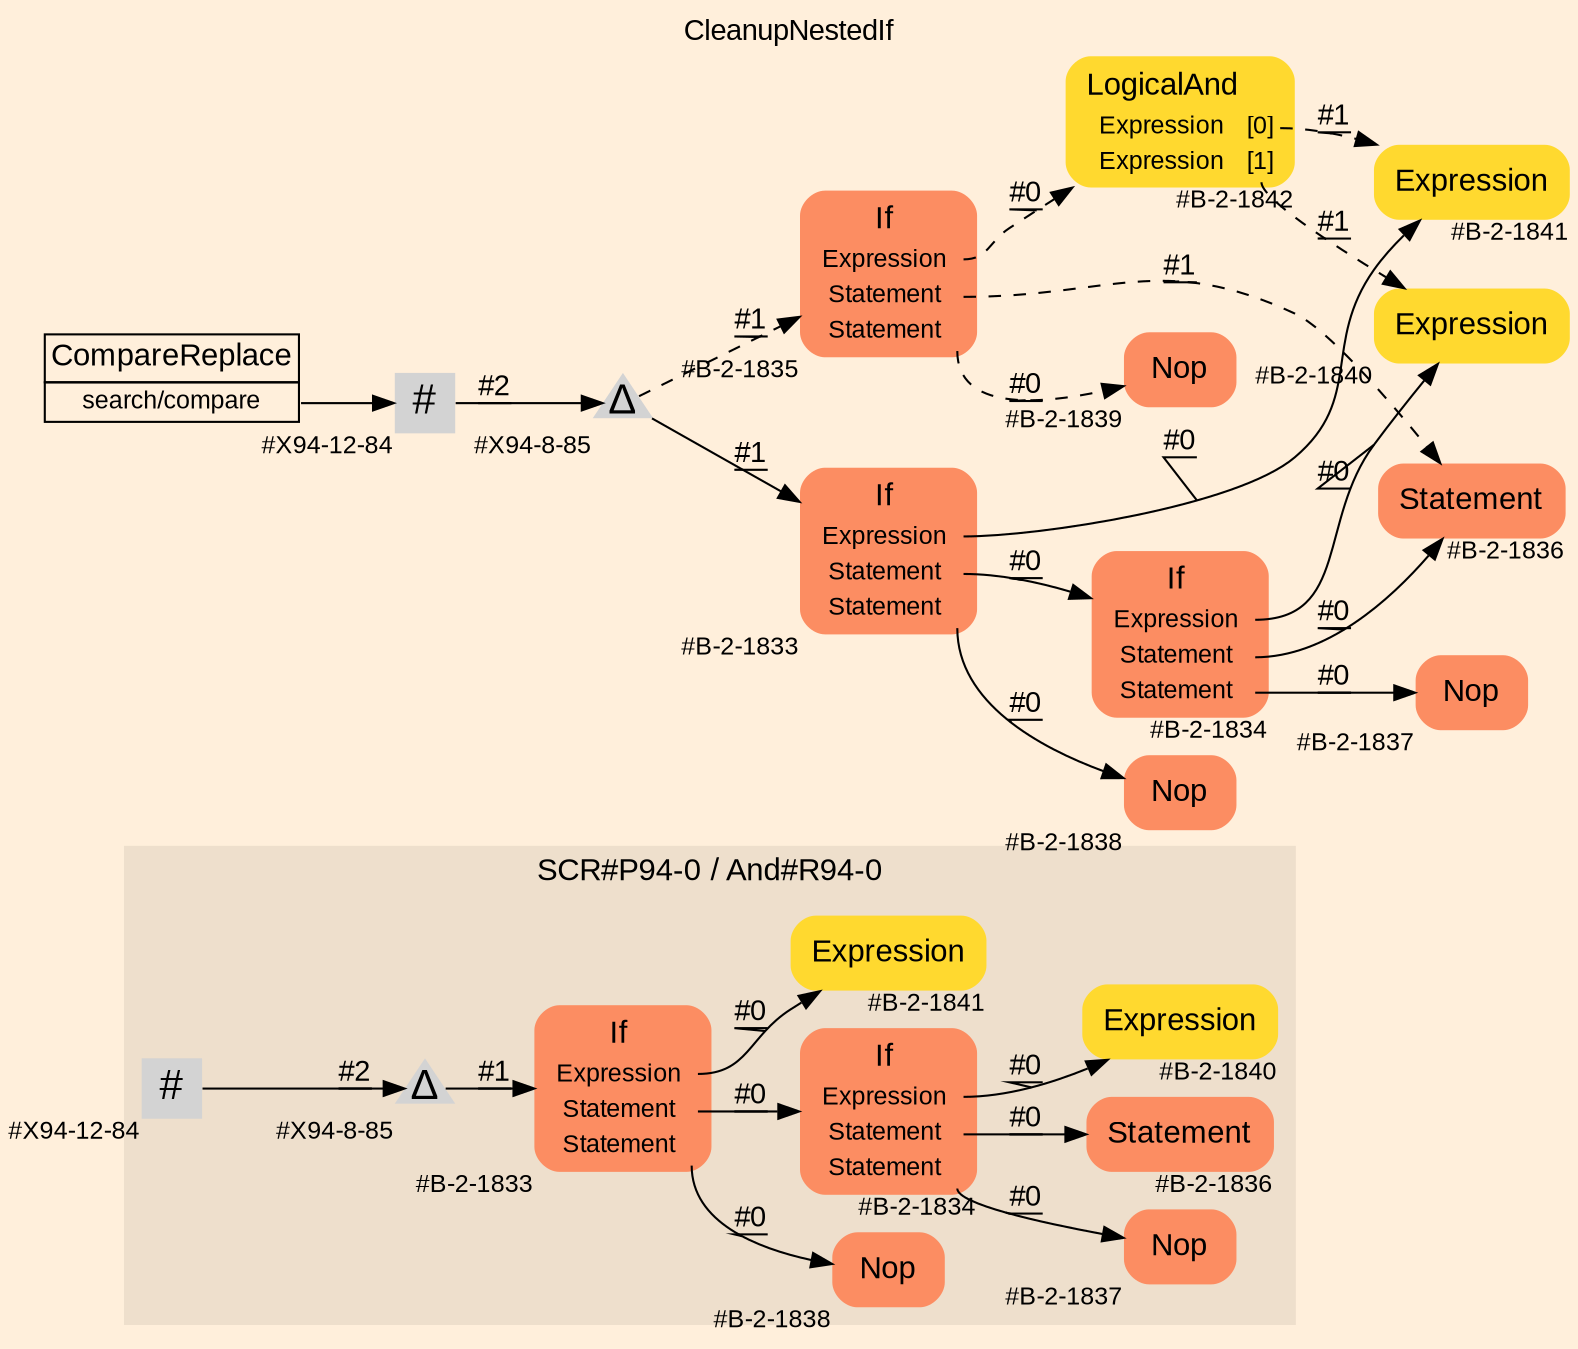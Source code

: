 digraph "CleanupNestedIf" {
label = "CleanupNestedIf"
labelloc = t
graph [
    rankdir = "LR"
    ranksep = 0.3
    bgcolor = antiquewhite1
    color = black
    fontcolor = black
    fontname = "Arial"
];
node [
    fontname = "Arial"
];
edge [
    fontname = "Arial"
];

// -------------------- figure And#R94-0 --------------------
// -------- region And#R94-0 ----------
subgraph "clusterAnd#R94-0" {
    label = "SCR#P94-0 / And#R94-0"
    style = "filled"
    color = antiquewhite2
    fontsize = "15"
    // -------- block And#R94-0/#B-2-1836 ----------
    "And#R94-0/#B-2-1836" [
        shape = "plaintext"
        fillcolor = "/set28/2"
        xlabel = "#B-2-1836"
        fontsize = "12"
        fontcolor = black
        label = <<TABLE BORDER="0" CELLBORDER="0" CELLSPACING="0">
         <TR><TD><FONT POINT-SIZE="15" COLOR="black">Statement</FONT></TD></TR>
        </TABLE>>
        style = "rounded,filled"
    ];
    
    // -------- block And#R94-0/#B-2-1841 ----------
    "And#R94-0/#B-2-1841" [
        shape = "plaintext"
        fillcolor = "/set28/6"
        xlabel = "#B-2-1841"
        fontsize = "12"
        fontcolor = black
        label = <<TABLE BORDER="0" CELLBORDER="0" CELLSPACING="0">
         <TR><TD><FONT POINT-SIZE="15" COLOR="black">Expression</FONT></TD></TR>
        </TABLE>>
        style = "rounded,filled"
    ];
    
    // -------- block And#R94-0/#X94-12-84 ----------
    "And#R94-0/#X94-12-84" [
        shape = "square"
        xlabel = "#X94-12-84"
        fontsize = "12"
        fontcolor = black
        label = <<FONT POINT-SIZE="20" COLOR="black">#</FONT>>
        style = "filled"
        penwidth = 0.0
        fixedsize = true
        width = 0.4
        height = 0.4
    ];
    
    // -------- block And#R94-0/#X94-8-85 ----------
    "And#R94-0/#X94-8-85" [
        shape = "triangle"
        xlabel = "#X94-8-85"
        fontsize = "12"
        fontcolor = black
        label = <<FONT POINT-SIZE="20" COLOR="black">Δ</FONT>>
        style = "filled"
        penwidth = 0.0
        fixedsize = true
        width = 0.4
        height = 0.4
    ];
    
    // -------- block And#R94-0/#B-2-1833 ----------
    "And#R94-0/#B-2-1833" [
        shape = "plaintext"
        fillcolor = "/set28/2"
        xlabel = "#B-2-1833"
        fontsize = "12"
        fontcolor = black
        label = <<TABLE BORDER="0" CELLBORDER="0" CELLSPACING="0">
         <TR><TD><FONT POINT-SIZE="15" COLOR="black">If</FONT></TD></TR>
         <TR><TD><FONT POINT-SIZE="12" COLOR="black">Expression</FONT></TD><TD PORT="port0"></TD></TR>
         <TR><TD><FONT POINT-SIZE="12" COLOR="black">Statement</FONT></TD><TD PORT="port1"></TD></TR>
         <TR><TD><FONT POINT-SIZE="12" COLOR="black">Statement</FONT></TD><TD PORT="port2"></TD></TR>
        </TABLE>>
        style = "rounded,filled"
    ];
    
    // -------- block And#R94-0/#B-2-1838 ----------
    "And#R94-0/#B-2-1838" [
        shape = "plaintext"
        fillcolor = "/set28/2"
        xlabel = "#B-2-1838"
        fontsize = "12"
        fontcolor = black
        label = <<TABLE BORDER="0" CELLBORDER="0" CELLSPACING="0">
         <TR><TD><FONT POINT-SIZE="15" COLOR="black">Nop</FONT></TD></TR>
        </TABLE>>
        style = "rounded,filled"
    ];
    
    // -------- block And#R94-0/#B-2-1840 ----------
    "And#R94-0/#B-2-1840" [
        shape = "plaintext"
        fillcolor = "/set28/6"
        xlabel = "#B-2-1840"
        fontsize = "12"
        fontcolor = black
        label = <<TABLE BORDER="0" CELLBORDER="0" CELLSPACING="0">
         <TR><TD><FONT POINT-SIZE="15" COLOR="black">Expression</FONT></TD></TR>
        </TABLE>>
        style = "rounded,filled"
    ];
    
    // -------- block And#R94-0/#B-2-1834 ----------
    "And#R94-0/#B-2-1834" [
        shape = "plaintext"
        fillcolor = "/set28/2"
        xlabel = "#B-2-1834"
        fontsize = "12"
        fontcolor = black
        label = <<TABLE BORDER="0" CELLBORDER="0" CELLSPACING="0">
         <TR><TD><FONT POINT-SIZE="15" COLOR="black">If</FONT></TD></TR>
         <TR><TD><FONT POINT-SIZE="12" COLOR="black">Expression</FONT></TD><TD PORT="port0"></TD></TR>
         <TR><TD><FONT POINT-SIZE="12" COLOR="black">Statement</FONT></TD><TD PORT="port1"></TD></TR>
         <TR><TD><FONT POINT-SIZE="12" COLOR="black">Statement</FONT></TD><TD PORT="port2"></TD></TR>
        </TABLE>>
        style = "rounded,filled"
    ];
    
    // -------- block And#R94-0/#B-2-1837 ----------
    "And#R94-0/#B-2-1837" [
        shape = "plaintext"
        fillcolor = "/set28/2"
        xlabel = "#B-2-1837"
        fontsize = "12"
        fontcolor = black
        label = <<TABLE BORDER="0" CELLBORDER="0" CELLSPACING="0">
         <TR><TD><FONT POINT-SIZE="15" COLOR="black">Nop</FONT></TD></TR>
        </TABLE>>
        style = "rounded,filled"
    ];
    
}

"And#R94-0/#X94-12-84" -> "And#R94-0/#X94-8-85" [
    label = "#2"
    decorate = true
    color = black
    fontcolor = black
];

"And#R94-0/#X94-8-85" -> "And#R94-0/#B-2-1833" [
    label = "#1"
    decorate = true
    color = black
    fontcolor = black
];

"And#R94-0/#B-2-1833":port0 -> "And#R94-0/#B-2-1841" [
    label = "#0"
    decorate = true
    color = black
    fontcolor = black
];

"And#R94-0/#B-2-1833":port1 -> "And#R94-0/#B-2-1834" [
    label = "#0"
    decorate = true
    color = black
    fontcolor = black
];

"And#R94-0/#B-2-1833":port2 -> "And#R94-0/#B-2-1838" [
    label = "#0"
    decorate = true
    color = black
    fontcolor = black
];

"And#R94-0/#B-2-1834":port0 -> "And#R94-0/#B-2-1840" [
    label = "#0"
    decorate = true
    color = black
    fontcolor = black
];

"And#R94-0/#B-2-1834":port1 -> "And#R94-0/#B-2-1836" [
    label = "#0"
    decorate = true
    color = black
    fontcolor = black
];

"And#R94-0/#B-2-1834":port2 -> "And#R94-0/#B-2-1837" [
    label = "#0"
    decorate = true
    color = black
    fontcolor = black
];


// -------------------- transformation figure --------------------
// -------- block CR#X94-10-94 ----------
"CR#X94-10-94" [
    shape = "plaintext"
    fillcolor = antiquewhite1
    fontsize = "12"
    fontcolor = black
    label = <<TABLE BORDER="0" CELLBORDER="1" CELLSPACING="0">
     <TR><TD><FONT POINT-SIZE="15" COLOR="black">CompareReplace</FONT></TD></TR>
     <TR><TD PORT="port0"><FONT POINT-SIZE="12" COLOR="black">search/compare</FONT></TD></TR>
    </TABLE>>
    style = "filled"
    color = black
];

// -------- block #X94-12-84 ----------
"#X94-12-84" [
    shape = "square"
    xlabel = "#X94-12-84"
    fontsize = "12"
    fontcolor = black
    label = <<FONT POINT-SIZE="20" COLOR="black">#</FONT>>
    style = "filled"
    penwidth = 0.0
    fixedsize = true
    width = 0.4
    height = 0.4
];

// -------- block #X94-8-85 ----------
"#X94-8-85" [
    shape = "triangle"
    xlabel = "#X94-8-85"
    fontsize = "12"
    fontcolor = black
    label = <<FONT POINT-SIZE="20" COLOR="black">Δ</FONT>>
    style = "filled"
    penwidth = 0.0
    fixedsize = true
    width = 0.4
    height = 0.4
];

// -------- block #B-2-1833 ----------
"#B-2-1833" [
    shape = "plaintext"
    fillcolor = "/set28/2"
    xlabel = "#B-2-1833"
    fontsize = "12"
    fontcolor = black
    label = <<TABLE BORDER="0" CELLBORDER="0" CELLSPACING="0">
     <TR><TD><FONT POINT-SIZE="15" COLOR="black">If</FONT></TD></TR>
     <TR><TD><FONT POINT-SIZE="12" COLOR="black">Expression</FONT></TD><TD PORT="port0"></TD></TR>
     <TR><TD><FONT POINT-SIZE="12" COLOR="black">Statement</FONT></TD><TD PORT="port1"></TD></TR>
     <TR><TD><FONT POINT-SIZE="12" COLOR="black">Statement</FONT></TD><TD PORT="port2"></TD></TR>
    </TABLE>>
    style = "rounded,filled"
];

// -------- block #B-2-1841 ----------
"#B-2-1841" [
    shape = "plaintext"
    fillcolor = "/set28/6"
    xlabel = "#B-2-1841"
    fontsize = "12"
    fontcolor = black
    label = <<TABLE BORDER="0" CELLBORDER="0" CELLSPACING="0">
     <TR><TD><FONT POINT-SIZE="15" COLOR="black">Expression</FONT></TD></TR>
    </TABLE>>
    style = "rounded,filled"
];

// -------- block #B-2-1834 ----------
"#B-2-1834" [
    shape = "plaintext"
    fillcolor = "/set28/2"
    xlabel = "#B-2-1834"
    fontsize = "12"
    fontcolor = black
    label = <<TABLE BORDER="0" CELLBORDER="0" CELLSPACING="0">
     <TR><TD><FONT POINT-SIZE="15" COLOR="black">If</FONT></TD></TR>
     <TR><TD><FONT POINT-SIZE="12" COLOR="black">Expression</FONT></TD><TD PORT="port0"></TD></TR>
     <TR><TD><FONT POINT-SIZE="12" COLOR="black">Statement</FONT></TD><TD PORT="port1"></TD></TR>
     <TR><TD><FONT POINT-SIZE="12" COLOR="black">Statement</FONT></TD><TD PORT="port2"></TD></TR>
    </TABLE>>
    style = "rounded,filled"
];

// -------- block #B-2-1840 ----------
"#B-2-1840" [
    shape = "plaintext"
    fillcolor = "/set28/6"
    xlabel = "#B-2-1840"
    fontsize = "12"
    fontcolor = black
    label = <<TABLE BORDER="0" CELLBORDER="0" CELLSPACING="0">
     <TR><TD><FONT POINT-SIZE="15" COLOR="black">Expression</FONT></TD></TR>
    </TABLE>>
    style = "rounded,filled"
];

// -------- block #B-2-1836 ----------
"#B-2-1836" [
    shape = "plaintext"
    fillcolor = "/set28/2"
    xlabel = "#B-2-1836"
    fontsize = "12"
    fontcolor = black
    label = <<TABLE BORDER="0" CELLBORDER="0" CELLSPACING="0">
     <TR><TD><FONT POINT-SIZE="15" COLOR="black">Statement</FONT></TD></TR>
    </TABLE>>
    style = "rounded,filled"
];

// -------- block #B-2-1837 ----------
"#B-2-1837" [
    shape = "plaintext"
    fillcolor = "/set28/2"
    xlabel = "#B-2-1837"
    fontsize = "12"
    fontcolor = black
    label = <<TABLE BORDER="0" CELLBORDER="0" CELLSPACING="0">
     <TR><TD><FONT POINT-SIZE="15" COLOR="black">Nop</FONT></TD></TR>
    </TABLE>>
    style = "rounded,filled"
];

// -------- block #B-2-1838 ----------
"#B-2-1838" [
    shape = "plaintext"
    fillcolor = "/set28/2"
    xlabel = "#B-2-1838"
    fontsize = "12"
    fontcolor = black
    label = <<TABLE BORDER="0" CELLBORDER="0" CELLSPACING="0">
     <TR><TD><FONT POINT-SIZE="15" COLOR="black">Nop</FONT></TD></TR>
    </TABLE>>
    style = "rounded,filled"
];

// -------- block #B-2-1835 ----------
"#B-2-1835" [
    shape = "plaintext"
    fillcolor = "/set28/2"
    xlabel = "#B-2-1835"
    fontsize = "12"
    fontcolor = black
    label = <<TABLE BORDER="0" CELLBORDER="0" CELLSPACING="0">
     <TR><TD><FONT POINT-SIZE="15" COLOR="black">If</FONT></TD></TR>
     <TR><TD><FONT POINT-SIZE="12" COLOR="black">Expression</FONT></TD><TD PORT="port0"></TD></TR>
     <TR><TD><FONT POINT-SIZE="12" COLOR="black">Statement</FONT></TD><TD PORT="port1"></TD></TR>
     <TR><TD><FONT POINT-SIZE="12" COLOR="black">Statement</FONT></TD><TD PORT="port2"></TD></TR>
    </TABLE>>
    style = "rounded,filled"
];

// -------- block #B-2-1842 ----------
"#B-2-1842" [
    shape = "plaintext"
    fillcolor = "/set28/6"
    xlabel = "#B-2-1842"
    fontsize = "12"
    fontcolor = black
    label = <<TABLE BORDER="0" CELLBORDER="0" CELLSPACING="0">
     <TR><TD><FONT POINT-SIZE="15" COLOR="black">LogicalAnd</FONT></TD></TR>
     <TR><TD><FONT POINT-SIZE="12" COLOR="black">Expression</FONT></TD><TD PORT="port0"><FONT POINT-SIZE="12" COLOR="black">[0]</FONT></TD></TR>
     <TR><TD><FONT POINT-SIZE="12" COLOR="black">Expression</FONT></TD><TD PORT="port1"><FONT POINT-SIZE="12" COLOR="black">[1]</FONT></TD></TR>
    </TABLE>>
    style = "rounded,filled"
];

// -------- block #B-2-1839 ----------
"#B-2-1839" [
    shape = "plaintext"
    fillcolor = "/set28/2"
    xlabel = "#B-2-1839"
    fontsize = "12"
    fontcolor = black
    label = <<TABLE BORDER="0" CELLBORDER="0" CELLSPACING="0">
     <TR><TD><FONT POINT-SIZE="15" COLOR="black">Nop</FONT></TD></TR>
    </TABLE>>
    style = "rounded,filled"
];

"CR#X94-10-94":port0 -> "#X94-12-84" [
    label = ""
    decorate = true
    color = black
    fontcolor = black
];

"#X94-12-84" -> "#X94-8-85" [
    label = "#2"
    decorate = true
    color = black
    fontcolor = black
];

"#X94-8-85" -> "#B-2-1833" [
    label = "#1"
    decorate = true
    color = black
    fontcolor = black
];

"#X94-8-85" -> "#B-2-1835" [
    style="dashed"
    label = "#1"
    decorate = true
    color = black
    fontcolor = black
];

"#B-2-1833":port0 -> "#B-2-1841" [
    label = "#0"
    decorate = true
    color = black
    fontcolor = black
];

"#B-2-1833":port1 -> "#B-2-1834" [
    label = "#0"
    decorate = true
    color = black
    fontcolor = black
];

"#B-2-1833":port2 -> "#B-2-1838" [
    label = "#0"
    decorate = true
    color = black
    fontcolor = black
];

"#B-2-1834":port0 -> "#B-2-1840" [
    label = "#0"
    decorate = true
    color = black
    fontcolor = black
];

"#B-2-1834":port1 -> "#B-2-1836" [
    label = "#0"
    decorate = true
    color = black
    fontcolor = black
];

"#B-2-1834":port2 -> "#B-2-1837" [
    label = "#0"
    decorate = true
    color = black
    fontcolor = black
];

"#B-2-1835":port0 -> "#B-2-1842" [
    style="dashed"
    label = "#0"
    decorate = true
    color = black
    fontcolor = black
];

"#B-2-1835":port1 -> "#B-2-1836" [
    style="dashed"
    label = "#1"
    decorate = true
    color = black
    fontcolor = black
];

"#B-2-1835":port2 -> "#B-2-1839" [
    style="dashed"
    label = "#0"
    decorate = true
    color = black
    fontcolor = black
];

"#B-2-1842":port0 -> "#B-2-1841" [
    style="dashed"
    label = "#1"
    decorate = true
    color = black
    fontcolor = black
];

"#B-2-1842":port1 -> "#B-2-1840" [
    style="dashed"
    label = "#1"
    decorate = true
    color = black
    fontcolor = black
];


}
